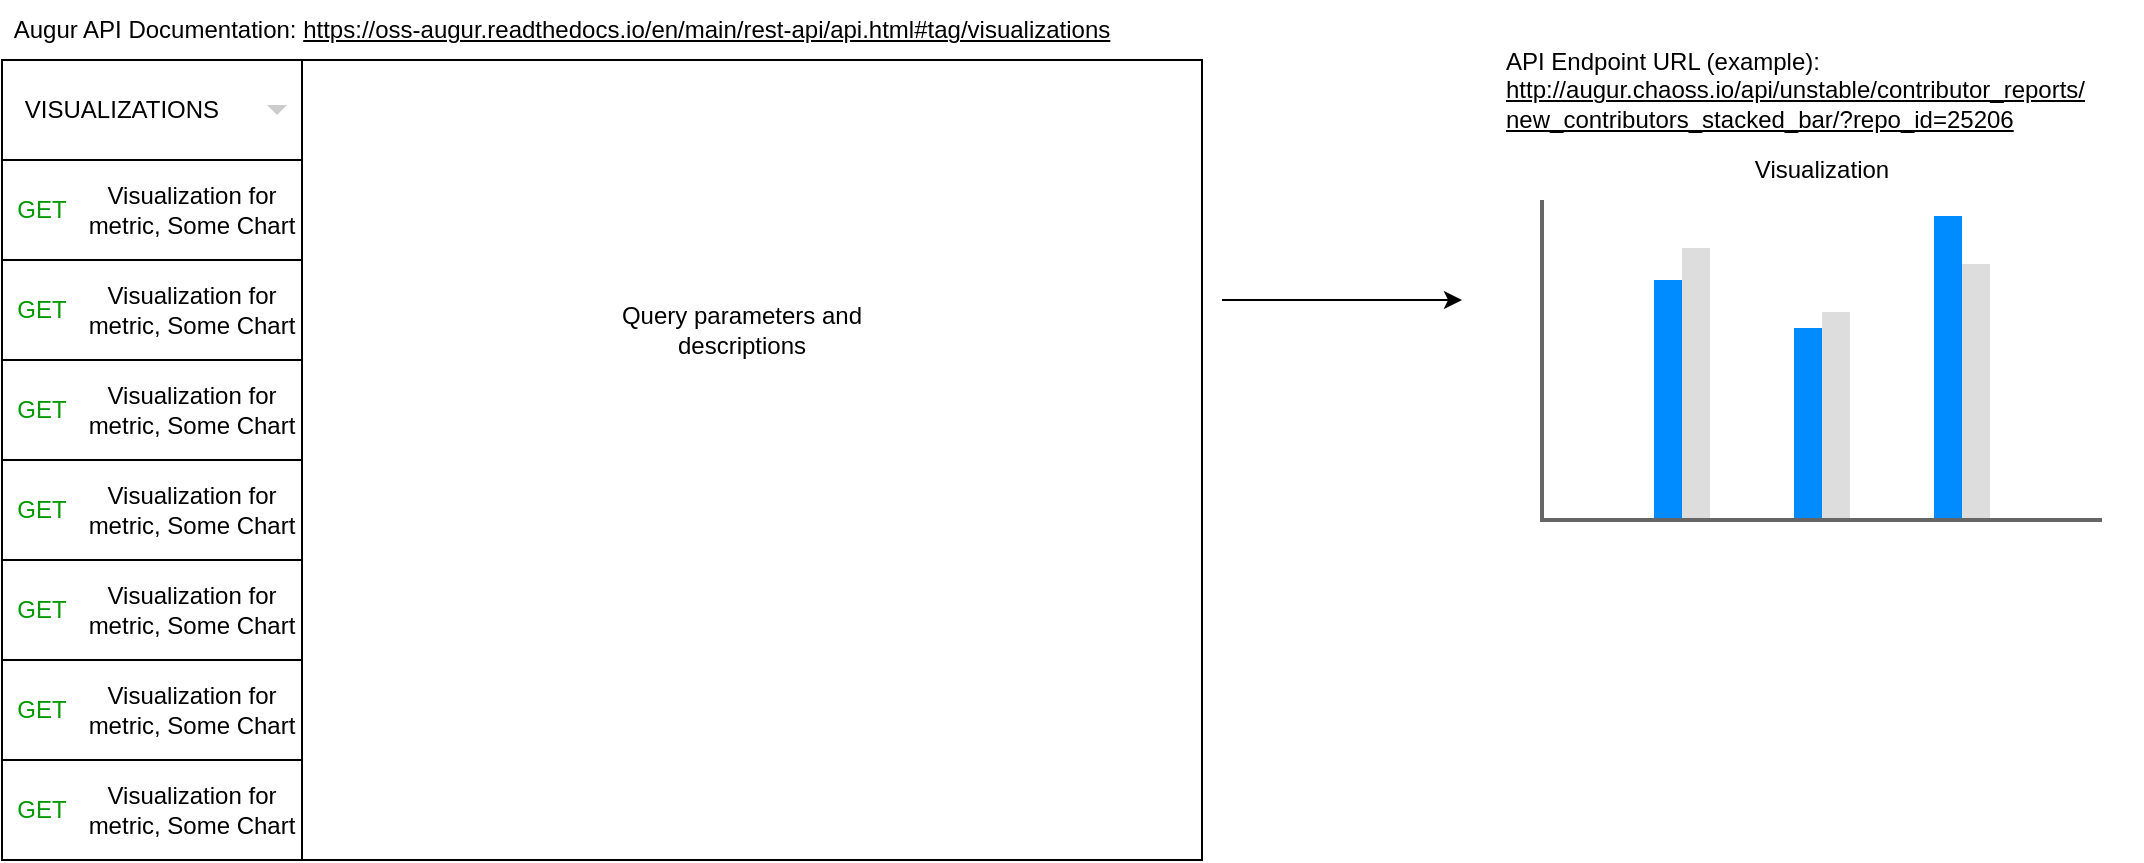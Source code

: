 <mxfile version="17.4.6" type="device"><diagram id="2BhCzCIVB-rJRVSlp0Jz" name="Page-1"><mxGraphModel dx="865" dy="490" grid="1" gridSize="10" guides="1" tooltips="1" connect="1" arrows="1" fold="1" page="1" pageScale="1" pageWidth="1100" pageHeight="850" math="0" shadow="0"><root><mxCell id="0"/><mxCell id="1" parent="0"/><mxCell id="d0IuwcRL44V-vG8SFcmA-7" value="" style="endArrow=classic;html=1;rounded=0;" edge="1" parent="1"><mxGeometry width="50" height="50" relative="1" as="geometry"><mxPoint x="630" y="300" as="sourcePoint"/><mxPoint x="750" y="300" as="targetPoint"/></mxGeometry></mxCell><mxCell id="d0IuwcRL44V-vG8SFcmA-8" value="" style="group" vertex="1" connectable="0" parent="1"><mxGeometry x="790" y="220" width="280" height="190" as="geometry"/></mxCell><mxCell id="d0IuwcRL44V-vG8SFcmA-4" value="" style="verticalLabelPosition=bottom;shadow=0;dashed=0;align=center;html=1;verticalAlign=top;strokeWidth=1;shape=mxgraph.mockup.graphics.columnChart;strokeColor=none;strokeColor2=none;strokeColor3=#666666;fillColor2=#008cff;fillColor3=#dddddd;" vertex="1" parent="d0IuwcRL44V-vG8SFcmA-8"><mxGeometry y="30" width="280" height="160" as="geometry"/></mxCell><mxCell id="d0IuwcRL44V-vG8SFcmA-5" value="Visualization" style="text;html=1;strokeColor=none;fillColor=none;align=center;verticalAlign=middle;whiteSpace=wrap;rounded=0;" vertex="1" parent="d0IuwcRL44V-vG8SFcmA-8"><mxGeometry x="100" width="80" height="30" as="geometry"/></mxCell><mxCell id="d0IuwcRL44V-vG8SFcmA-9" value="" style="group" vertex="1" connectable="0" parent="1"><mxGeometry x="20" y="150" width="600" height="430" as="geometry"/></mxCell><mxCell id="d0IuwcRL44V-vG8SFcmA-1" value="" style="rounded=0;whiteSpace=wrap;html=1;" vertex="1" parent="d0IuwcRL44V-vG8SFcmA-9"><mxGeometry y="30" width="600" height="400" as="geometry"/></mxCell><mxCell id="d0IuwcRL44V-vG8SFcmA-2" value="Augur API Documentation: &lt;u&gt;https://oss-augur.readthedocs.io/en/main/rest-api/api.html#tag/visualizations&lt;/u&gt;" style="text;html=1;strokeColor=none;fillColor=none;align=center;verticalAlign=middle;whiteSpace=wrap;rounded=0;" vertex="1" parent="d0IuwcRL44V-vG8SFcmA-9"><mxGeometry width="560" height="30" as="geometry"/></mxCell><mxCell id="d0IuwcRL44V-vG8SFcmA-10" value="" style="rounded=0;whiteSpace=wrap;html=1;" vertex="1" parent="d0IuwcRL44V-vG8SFcmA-9"><mxGeometry y="30" width="150" height="400" as="geometry"/></mxCell><mxCell id="d0IuwcRL44V-vG8SFcmA-12" value="" style="rounded=0;whiteSpace=wrap;html=1;" vertex="1" parent="d0IuwcRL44V-vG8SFcmA-9"><mxGeometry y="30" width="150" height="50" as="geometry"/></mxCell><mxCell id="d0IuwcRL44V-vG8SFcmA-11" value="VISUALIZATIONS" style="text;html=1;strokeColor=none;fillColor=none;align=center;verticalAlign=middle;whiteSpace=wrap;rounded=0;" vertex="1" parent="d0IuwcRL44V-vG8SFcmA-9"><mxGeometry x="10" y="40" width="100" height="30" as="geometry"/></mxCell><mxCell id="d0IuwcRL44V-vG8SFcmA-18" value="" style="group" vertex="1" connectable="0" parent="d0IuwcRL44V-vG8SFcmA-9"><mxGeometry y="80" width="150" height="50" as="geometry"/></mxCell><mxCell id="d0IuwcRL44V-vG8SFcmA-13" value="" style="rounded=0;whiteSpace=wrap;html=1;" vertex="1" parent="d0IuwcRL44V-vG8SFcmA-18"><mxGeometry width="150" height="50" as="geometry"/></mxCell><mxCell id="d0IuwcRL44V-vG8SFcmA-16" value="&lt;font color=&quot;#009900&quot;&gt;GET&lt;/font&gt;" style="text;html=1;strokeColor=none;fillColor=none;align=center;verticalAlign=middle;whiteSpace=wrap;rounded=0;" vertex="1" parent="d0IuwcRL44V-vG8SFcmA-18"><mxGeometry y="10" width="40" height="30" as="geometry"/></mxCell><mxCell id="d0IuwcRL44V-vG8SFcmA-17" value="&lt;font color=&quot;#000000&quot;&gt;Visualization for metric, Some Chart&lt;/font&gt;" style="text;html=1;strokeColor=none;fillColor=none;align=center;verticalAlign=middle;whiteSpace=wrap;rounded=0;fontColor=#009900;" vertex="1" parent="d0IuwcRL44V-vG8SFcmA-18"><mxGeometry x="40" y="10" width="110" height="30" as="geometry"/></mxCell><mxCell id="d0IuwcRL44V-vG8SFcmA-31" value="" style="group" vertex="1" connectable="0" parent="d0IuwcRL44V-vG8SFcmA-9"><mxGeometry y="330" width="150" height="50" as="geometry"/></mxCell><mxCell id="d0IuwcRL44V-vG8SFcmA-32" value="" style="rounded=0;whiteSpace=wrap;html=1;" vertex="1" parent="d0IuwcRL44V-vG8SFcmA-31"><mxGeometry width="150" height="50" as="geometry"/></mxCell><mxCell id="d0IuwcRL44V-vG8SFcmA-33" value="&lt;font color=&quot;#009900&quot;&gt;GET&lt;/font&gt;" style="text;html=1;strokeColor=none;fillColor=none;align=center;verticalAlign=middle;whiteSpace=wrap;rounded=0;" vertex="1" parent="d0IuwcRL44V-vG8SFcmA-31"><mxGeometry y="10" width="40" height="30" as="geometry"/></mxCell><mxCell id="d0IuwcRL44V-vG8SFcmA-34" value="&lt;font color=&quot;#000000&quot;&gt;Visualization for metric, Some Chart&lt;/font&gt;" style="text;html=1;strokeColor=none;fillColor=none;align=center;verticalAlign=middle;whiteSpace=wrap;rounded=0;fontColor=#009900;" vertex="1" parent="d0IuwcRL44V-vG8SFcmA-31"><mxGeometry x="40" y="10" width="110" height="30" as="geometry"/></mxCell><mxCell id="d0IuwcRL44V-vG8SFcmA-19" value="" style="group" vertex="1" connectable="0" parent="d0IuwcRL44V-vG8SFcmA-9"><mxGeometry y="180" width="150" height="50" as="geometry"/></mxCell><mxCell id="d0IuwcRL44V-vG8SFcmA-20" value="" style="rounded=0;whiteSpace=wrap;html=1;" vertex="1" parent="d0IuwcRL44V-vG8SFcmA-19"><mxGeometry width="150" height="50" as="geometry"/></mxCell><mxCell id="d0IuwcRL44V-vG8SFcmA-21" value="&lt;font color=&quot;#009900&quot;&gt;GET&lt;/font&gt;" style="text;html=1;strokeColor=none;fillColor=none;align=center;verticalAlign=middle;whiteSpace=wrap;rounded=0;" vertex="1" parent="d0IuwcRL44V-vG8SFcmA-19"><mxGeometry y="10" width="40" height="30" as="geometry"/></mxCell><mxCell id="d0IuwcRL44V-vG8SFcmA-22" value="&lt;font color=&quot;#000000&quot;&gt;Visualization for metric, Some Chart&lt;/font&gt;" style="text;html=1;strokeColor=none;fillColor=none;align=center;verticalAlign=middle;whiteSpace=wrap;rounded=0;fontColor=#009900;" vertex="1" parent="d0IuwcRL44V-vG8SFcmA-19"><mxGeometry x="40" y="10" width="110" height="30" as="geometry"/></mxCell><mxCell id="d0IuwcRL44V-vG8SFcmA-53" value="" style="shape=rect;fillColor=none;strokeColor=none;resizeHeight=1;fontColor=#000000;" vertex="1" parent="d0IuwcRL44V-vG8SFcmA-9"><mxGeometry x="130" y="47.5" width="15" height="15" as="geometry"/></mxCell><mxCell id="d0IuwcRL44V-vG8SFcmA-54" value="" style="dashed=0;html=1;shape=mxgraph.gmdl.triangle;fillColor=#cccccc;strokeColor=none;fontColor=#000000;" vertex="1" parent="d0IuwcRL44V-vG8SFcmA-53"><mxGeometry x="0.5" y="0.5" width="10" height="5" relative="1" as="geometry"><mxPoint x="-5" y="-2.5" as="offset"/></mxGeometry></mxCell><mxCell id="d0IuwcRL44V-vG8SFcmA-55" value="Query parameters and descriptions" style="text;html=1;strokeColor=none;fillColor=none;align=center;verticalAlign=middle;whiteSpace=wrap;rounded=0;fontColor=#000000;" vertex="1" parent="d0IuwcRL44V-vG8SFcmA-9"><mxGeometry x="300" y="150" width="140" height="30" as="geometry"/></mxCell><mxCell id="d0IuwcRL44V-vG8SFcmA-23" value="" style="group" vertex="1" connectable="0" parent="1"><mxGeometry x="20" y="380" width="150" height="50" as="geometry"/></mxCell><mxCell id="d0IuwcRL44V-vG8SFcmA-24" value="" style="rounded=0;whiteSpace=wrap;html=1;" vertex="1" parent="d0IuwcRL44V-vG8SFcmA-23"><mxGeometry width="150" height="50" as="geometry"/></mxCell><mxCell id="d0IuwcRL44V-vG8SFcmA-25" value="&lt;font color=&quot;#009900&quot;&gt;GET&lt;/font&gt;" style="text;html=1;strokeColor=none;fillColor=none;align=center;verticalAlign=middle;whiteSpace=wrap;rounded=0;" vertex="1" parent="d0IuwcRL44V-vG8SFcmA-23"><mxGeometry y="10" width="40" height="30" as="geometry"/></mxCell><mxCell id="d0IuwcRL44V-vG8SFcmA-26" value="&lt;font color=&quot;#000000&quot;&gt;Visualization for metric, Some Chart&lt;/font&gt;" style="text;html=1;strokeColor=none;fillColor=none;align=center;verticalAlign=middle;whiteSpace=wrap;rounded=0;fontColor=#009900;" vertex="1" parent="d0IuwcRL44V-vG8SFcmA-23"><mxGeometry x="40" y="10" width="110" height="30" as="geometry"/></mxCell><mxCell id="d0IuwcRL44V-vG8SFcmA-27" value="" style="group" vertex="1" connectable="0" parent="1"><mxGeometry x="20" y="430" width="150" height="50" as="geometry"/></mxCell><mxCell id="d0IuwcRL44V-vG8SFcmA-28" value="" style="rounded=0;whiteSpace=wrap;html=1;" vertex="1" parent="d0IuwcRL44V-vG8SFcmA-27"><mxGeometry width="150" height="50" as="geometry"/></mxCell><mxCell id="d0IuwcRL44V-vG8SFcmA-29" value="&lt;font color=&quot;#009900&quot;&gt;GET&lt;/font&gt;" style="text;html=1;strokeColor=none;fillColor=none;align=center;verticalAlign=middle;whiteSpace=wrap;rounded=0;" vertex="1" parent="d0IuwcRL44V-vG8SFcmA-27"><mxGeometry y="10" width="40" height="30" as="geometry"/></mxCell><mxCell id="d0IuwcRL44V-vG8SFcmA-30" value="&lt;font color=&quot;#000000&quot;&gt;Visualization for metric, Some Chart&lt;/font&gt;" style="text;html=1;strokeColor=none;fillColor=none;align=center;verticalAlign=middle;whiteSpace=wrap;rounded=0;fontColor=#009900;" vertex="1" parent="d0IuwcRL44V-vG8SFcmA-27"><mxGeometry x="40" y="10" width="110" height="30" as="geometry"/></mxCell><mxCell id="d0IuwcRL44V-vG8SFcmA-35" value="" style="group" vertex="1" connectable="0" parent="1"><mxGeometry x="20" y="530" width="150" height="50" as="geometry"/></mxCell><mxCell id="d0IuwcRL44V-vG8SFcmA-36" value="" style="rounded=0;whiteSpace=wrap;html=1;" vertex="1" parent="d0IuwcRL44V-vG8SFcmA-35"><mxGeometry width="150" height="50" as="geometry"/></mxCell><mxCell id="d0IuwcRL44V-vG8SFcmA-37" value="&lt;font color=&quot;#009900&quot;&gt;GET&lt;/font&gt;" style="text;html=1;strokeColor=none;fillColor=none;align=center;verticalAlign=middle;whiteSpace=wrap;rounded=0;" vertex="1" parent="d0IuwcRL44V-vG8SFcmA-35"><mxGeometry y="10" width="40" height="30" as="geometry"/></mxCell><mxCell id="d0IuwcRL44V-vG8SFcmA-38" value="&lt;font color=&quot;#000000&quot;&gt;Visualization for metric, Some Chart&lt;/font&gt;" style="text;html=1;strokeColor=none;fillColor=none;align=center;verticalAlign=middle;whiteSpace=wrap;rounded=0;fontColor=#009900;" vertex="1" parent="d0IuwcRL44V-vG8SFcmA-35"><mxGeometry x="40" y="10" width="110" height="30" as="geometry"/></mxCell><mxCell id="d0IuwcRL44V-vG8SFcmA-40" value="" style="group" vertex="1" connectable="0" parent="1"><mxGeometry x="20" y="280" width="150" height="50" as="geometry"/></mxCell><mxCell id="d0IuwcRL44V-vG8SFcmA-41" value="" style="rounded=0;whiteSpace=wrap;html=1;" vertex="1" parent="d0IuwcRL44V-vG8SFcmA-40"><mxGeometry width="150" height="50" as="geometry"/></mxCell><mxCell id="d0IuwcRL44V-vG8SFcmA-42" value="&lt;font color=&quot;#009900&quot;&gt;GET&lt;/font&gt;" style="text;html=1;strokeColor=none;fillColor=none;align=center;verticalAlign=middle;whiteSpace=wrap;rounded=0;" vertex="1" parent="d0IuwcRL44V-vG8SFcmA-40"><mxGeometry y="10" width="40" height="30" as="geometry"/></mxCell><mxCell id="d0IuwcRL44V-vG8SFcmA-43" value="&lt;font color=&quot;#000000&quot;&gt;Visualization for metric, Some Chart&lt;/font&gt;" style="text;html=1;strokeColor=none;fillColor=none;align=center;verticalAlign=middle;whiteSpace=wrap;rounded=0;fontColor=#009900;" vertex="1" parent="d0IuwcRL44V-vG8SFcmA-40"><mxGeometry x="40" y="10" width="110" height="30" as="geometry"/></mxCell><mxCell id="d0IuwcRL44V-vG8SFcmA-56" value="API Endpoint URL (example):&amp;nbsp;&lt;br&gt;&lt;u&gt;http://augur.chaoss.io/api/unstable/contributor_reports/&lt;br&gt;new_contributors_stacked_bar/?repo_id=25206&lt;/u&gt;" style="text;html=1;strokeColor=none;fillColor=none;align=left;verticalAlign=middle;whiteSpace=wrap;rounded=0;" vertex="1" parent="1"><mxGeometry x="770" y="180" width="320" height="30" as="geometry"/></mxCell></root></mxGraphModel></diagram></mxfile>
